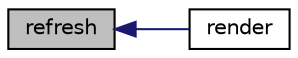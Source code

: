 digraph "refresh"
{
  edge [fontname="Helvetica",fontsize="10",labelfontname="Helvetica",labelfontsize="10"];
  node [fontname="Helvetica",fontsize="10",shape=record];
  rankdir="LR";
  Node49 [label="refresh",height=0.2,width=0.4,color="black", fillcolor="grey75", style="filled", fontcolor="black"];
  Node49 -> Node50 [dir="back",color="midnightblue",fontsize="10",style="solid",fontname="Helvetica"];
  Node50 [label="render",height=0.2,width=0.4,color="black", fillcolor="white", style="filled",URL="$class_p_h_p_excel___chart.html#a4042c2f517f0288fd06b7c6f7ad049bb"];
}
